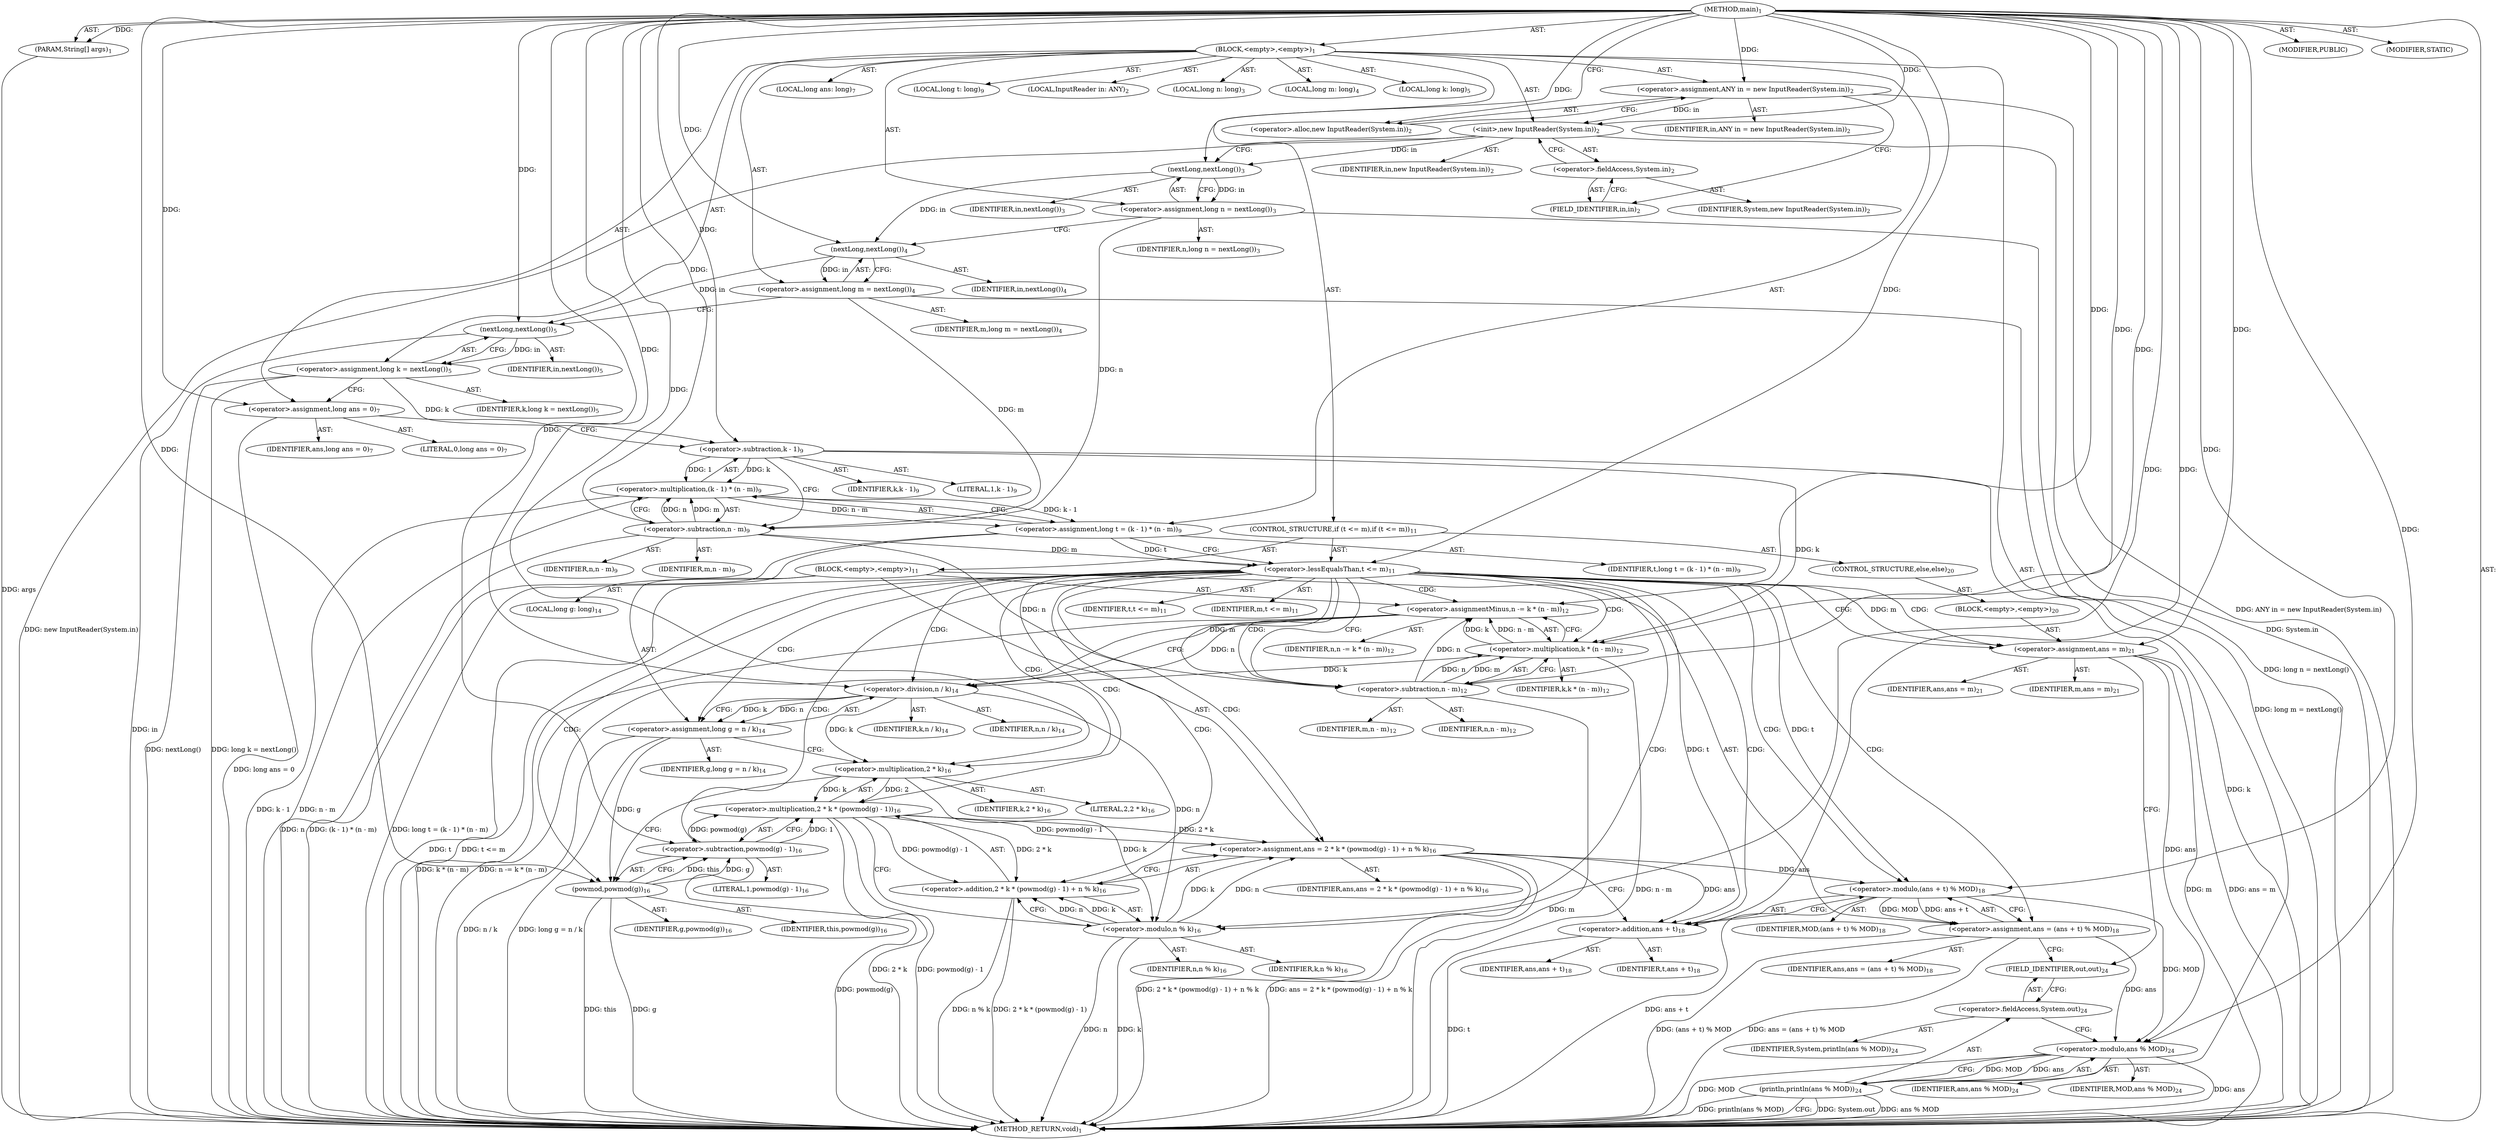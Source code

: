 digraph "main" {  
"19" [label = <(METHOD,main)<SUB>1</SUB>> ]
"20" [label = <(PARAM,String[] args)<SUB>1</SUB>> ]
"21" [label = <(BLOCK,&lt;empty&gt;,&lt;empty&gt;)<SUB>1</SUB>> ]
"4" [label = <(LOCAL,InputReader in: ANY)<SUB>2</SUB>> ]
"22" [label = <(&lt;operator&gt;.assignment,ANY in = new InputReader(System.in))<SUB>2</SUB>> ]
"23" [label = <(IDENTIFIER,in,ANY in = new InputReader(System.in))<SUB>2</SUB>> ]
"24" [label = <(&lt;operator&gt;.alloc,new InputReader(System.in))<SUB>2</SUB>> ]
"25" [label = <(&lt;init&gt;,new InputReader(System.in))<SUB>2</SUB>> ]
"3" [label = <(IDENTIFIER,in,new InputReader(System.in))<SUB>2</SUB>> ]
"26" [label = <(&lt;operator&gt;.fieldAccess,System.in)<SUB>2</SUB>> ]
"27" [label = <(IDENTIFIER,System,new InputReader(System.in))<SUB>2</SUB>> ]
"28" [label = <(FIELD_IDENTIFIER,in,in)<SUB>2</SUB>> ]
"29" [label = <(LOCAL,long n: long)<SUB>3</SUB>> ]
"30" [label = <(&lt;operator&gt;.assignment,long n = nextLong())<SUB>3</SUB>> ]
"31" [label = <(IDENTIFIER,n,long n = nextLong())<SUB>3</SUB>> ]
"32" [label = <(nextLong,nextLong())<SUB>3</SUB>> ]
"33" [label = <(IDENTIFIER,in,nextLong())<SUB>3</SUB>> ]
"34" [label = <(LOCAL,long m: long)<SUB>4</SUB>> ]
"35" [label = <(&lt;operator&gt;.assignment,long m = nextLong())<SUB>4</SUB>> ]
"36" [label = <(IDENTIFIER,m,long m = nextLong())<SUB>4</SUB>> ]
"37" [label = <(nextLong,nextLong())<SUB>4</SUB>> ]
"38" [label = <(IDENTIFIER,in,nextLong())<SUB>4</SUB>> ]
"39" [label = <(LOCAL,long k: long)<SUB>5</SUB>> ]
"40" [label = <(&lt;operator&gt;.assignment,long k = nextLong())<SUB>5</SUB>> ]
"41" [label = <(IDENTIFIER,k,long k = nextLong())<SUB>5</SUB>> ]
"42" [label = <(nextLong,nextLong())<SUB>5</SUB>> ]
"43" [label = <(IDENTIFIER,in,nextLong())<SUB>5</SUB>> ]
"44" [label = <(LOCAL,long ans: long)<SUB>7</SUB>> ]
"45" [label = <(&lt;operator&gt;.assignment,long ans = 0)<SUB>7</SUB>> ]
"46" [label = <(IDENTIFIER,ans,long ans = 0)<SUB>7</SUB>> ]
"47" [label = <(LITERAL,0,long ans = 0)<SUB>7</SUB>> ]
"48" [label = <(LOCAL,long t: long)<SUB>9</SUB>> ]
"49" [label = <(&lt;operator&gt;.assignment,long t = (k - 1) * (n - m))<SUB>9</SUB>> ]
"50" [label = <(IDENTIFIER,t,long t = (k - 1) * (n - m))<SUB>9</SUB>> ]
"51" [label = <(&lt;operator&gt;.multiplication,(k - 1) * (n - m))<SUB>9</SUB>> ]
"52" [label = <(&lt;operator&gt;.subtraction,k - 1)<SUB>9</SUB>> ]
"53" [label = <(IDENTIFIER,k,k - 1)<SUB>9</SUB>> ]
"54" [label = <(LITERAL,1,k - 1)<SUB>9</SUB>> ]
"55" [label = <(&lt;operator&gt;.subtraction,n - m)<SUB>9</SUB>> ]
"56" [label = <(IDENTIFIER,n,n - m)<SUB>9</SUB>> ]
"57" [label = <(IDENTIFIER,m,n - m)<SUB>9</SUB>> ]
"58" [label = <(CONTROL_STRUCTURE,if (t &lt;= m),if (t &lt;= m))<SUB>11</SUB>> ]
"59" [label = <(&lt;operator&gt;.lessEqualsThan,t &lt;= m)<SUB>11</SUB>> ]
"60" [label = <(IDENTIFIER,t,t &lt;= m)<SUB>11</SUB>> ]
"61" [label = <(IDENTIFIER,m,t &lt;= m)<SUB>11</SUB>> ]
"62" [label = <(BLOCK,&lt;empty&gt;,&lt;empty&gt;)<SUB>11</SUB>> ]
"63" [label = <(&lt;operator&gt;.assignmentMinus,n -= k * (n - m))<SUB>12</SUB>> ]
"64" [label = <(IDENTIFIER,n,n -= k * (n - m))<SUB>12</SUB>> ]
"65" [label = <(&lt;operator&gt;.multiplication,k * (n - m))<SUB>12</SUB>> ]
"66" [label = <(IDENTIFIER,k,k * (n - m))<SUB>12</SUB>> ]
"67" [label = <(&lt;operator&gt;.subtraction,n - m)<SUB>12</SUB>> ]
"68" [label = <(IDENTIFIER,n,n - m)<SUB>12</SUB>> ]
"69" [label = <(IDENTIFIER,m,n - m)<SUB>12</SUB>> ]
"70" [label = <(LOCAL,long g: long)<SUB>14</SUB>> ]
"71" [label = <(&lt;operator&gt;.assignment,long g = n / k)<SUB>14</SUB>> ]
"72" [label = <(IDENTIFIER,g,long g = n / k)<SUB>14</SUB>> ]
"73" [label = <(&lt;operator&gt;.division,n / k)<SUB>14</SUB>> ]
"74" [label = <(IDENTIFIER,n,n / k)<SUB>14</SUB>> ]
"75" [label = <(IDENTIFIER,k,n / k)<SUB>14</SUB>> ]
"76" [label = <(&lt;operator&gt;.assignment,ans = 2 * k * (powmod(g) - 1) + n % k)<SUB>16</SUB>> ]
"77" [label = <(IDENTIFIER,ans,ans = 2 * k * (powmod(g) - 1) + n % k)<SUB>16</SUB>> ]
"78" [label = <(&lt;operator&gt;.addition,2 * k * (powmod(g) - 1) + n % k)<SUB>16</SUB>> ]
"79" [label = <(&lt;operator&gt;.multiplication,2 * k * (powmod(g) - 1))<SUB>16</SUB>> ]
"80" [label = <(&lt;operator&gt;.multiplication,2 * k)<SUB>16</SUB>> ]
"81" [label = <(LITERAL,2,2 * k)<SUB>16</SUB>> ]
"82" [label = <(IDENTIFIER,k,2 * k)<SUB>16</SUB>> ]
"83" [label = <(&lt;operator&gt;.subtraction,powmod(g) - 1)<SUB>16</SUB>> ]
"84" [label = <(powmod,powmod(g))<SUB>16</SUB>> ]
"85" [label = <(IDENTIFIER,this,powmod(g))<SUB>16</SUB>> ]
"86" [label = <(IDENTIFIER,g,powmod(g))<SUB>16</SUB>> ]
"87" [label = <(LITERAL,1,powmod(g) - 1)<SUB>16</SUB>> ]
"88" [label = <(&lt;operator&gt;.modulo,n % k)<SUB>16</SUB>> ]
"89" [label = <(IDENTIFIER,n,n % k)<SUB>16</SUB>> ]
"90" [label = <(IDENTIFIER,k,n % k)<SUB>16</SUB>> ]
"91" [label = <(&lt;operator&gt;.assignment,ans = (ans + t) % MOD)<SUB>18</SUB>> ]
"92" [label = <(IDENTIFIER,ans,ans = (ans + t) % MOD)<SUB>18</SUB>> ]
"93" [label = <(&lt;operator&gt;.modulo,(ans + t) % MOD)<SUB>18</SUB>> ]
"94" [label = <(&lt;operator&gt;.addition,ans + t)<SUB>18</SUB>> ]
"95" [label = <(IDENTIFIER,ans,ans + t)<SUB>18</SUB>> ]
"96" [label = <(IDENTIFIER,t,ans + t)<SUB>18</SUB>> ]
"97" [label = <(IDENTIFIER,MOD,(ans + t) % MOD)<SUB>18</SUB>> ]
"98" [label = <(CONTROL_STRUCTURE,else,else)<SUB>20</SUB>> ]
"99" [label = <(BLOCK,&lt;empty&gt;,&lt;empty&gt;)<SUB>20</SUB>> ]
"100" [label = <(&lt;operator&gt;.assignment,ans = m)<SUB>21</SUB>> ]
"101" [label = <(IDENTIFIER,ans,ans = m)<SUB>21</SUB>> ]
"102" [label = <(IDENTIFIER,m,ans = m)<SUB>21</SUB>> ]
"103" [label = <(println,println(ans % MOD))<SUB>24</SUB>> ]
"104" [label = <(&lt;operator&gt;.fieldAccess,System.out)<SUB>24</SUB>> ]
"105" [label = <(IDENTIFIER,System,println(ans % MOD))<SUB>24</SUB>> ]
"106" [label = <(FIELD_IDENTIFIER,out,out)<SUB>24</SUB>> ]
"107" [label = <(&lt;operator&gt;.modulo,ans % MOD)<SUB>24</SUB>> ]
"108" [label = <(IDENTIFIER,ans,ans % MOD)<SUB>24</SUB>> ]
"109" [label = <(IDENTIFIER,MOD,ans % MOD)<SUB>24</SUB>> ]
"110" [label = <(MODIFIER,PUBLIC)> ]
"111" [label = <(MODIFIER,STATIC)> ]
"112" [label = <(METHOD_RETURN,void)<SUB>1</SUB>> ]
  "19" -> "20"  [ label = "AST: "] 
  "19" -> "21"  [ label = "AST: "] 
  "19" -> "110"  [ label = "AST: "] 
  "19" -> "111"  [ label = "AST: "] 
  "19" -> "112"  [ label = "AST: "] 
  "21" -> "4"  [ label = "AST: "] 
  "21" -> "22"  [ label = "AST: "] 
  "21" -> "25"  [ label = "AST: "] 
  "21" -> "29"  [ label = "AST: "] 
  "21" -> "30"  [ label = "AST: "] 
  "21" -> "34"  [ label = "AST: "] 
  "21" -> "35"  [ label = "AST: "] 
  "21" -> "39"  [ label = "AST: "] 
  "21" -> "40"  [ label = "AST: "] 
  "21" -> "44"  [ label = "AST: "] 
  "21" -> "45"  [ label = "AST: "] 
  "21" -> "48"  [ label = "AST: "] 
  "21" -> "49"  [ label = "AST: "] 
  "21" -> "58"  [ label = "AST: "] 
  "21" -> "103"  [ label = "AST: "] 
  "22" -> "23"  [ label = "AST: "] 
  "22" -> "24"  [ label = "AST: "] 
  "25" -> "3"  [ label = "AST: "] 
  "25" -> "26"  [ label = "AST: "] 
  "26" -> "27"  [ label = "AST: "] 
  "26" -> "28"  [ label = "AST: "] 
  "30" -> "31"  [ label = "AST: "] 
  "30" -> "32"  [ label = "AST: "] 
  "32" -> "33"  [ label = "AST: "] 
  "35" -> "36"  [ label = "AST: "] 
  "35" -> "37"  [ label = "AST: "] 
  "37" -> "38"  [ label = "AST: "] 
  "40" -> "41"  [ label = "AST: "] 
  "40" -> "42"  [ label = "AST: "] 
  "42" -> "43"  [ label = "AST: "] 
  "45" -> "46"  [ label = "AST: "] 
  "45" -> "47"  [ label = "AST: "] 
  "49" -> "50"  [ label = "AST: "] 
  "49" -> "51"  [ label = "AST: "] 
  "51" -> "52"  [ label = "AST: "] 
  "51" -> "55"  [ label = "AST: "] 
  "52" -> "53"  [ label = "AST: "] 
  "52" -> "54"  [ label = "AST: "] 
  "55" -> "56"  [ label = "AST: "] 
  "55" -> "57"  [ label = "AST: "] 
  "58" -> "59"  [ label = "AST: "] 
  "58" -> "62"  [ label = "AST: "] 
  "58" -> "98"  [ label = "AST: "] 
  "59" -> "60"  [ label = "AST: "] 
  "59" -> "61"  [ label = "AST: "] 
  "62" -> "63"  [ label = "AST: "] 
  "62" -> "70"  [ label = "AST: "] 
  "62" -> "71"  [ label = "AST: "] 
  "62" -> "76"  [ label = "AST: "] 
  "62" -> "91"  [ label = "AST: "] 
  "63" -> "64"  [ label = "AST: "] 
  "63" -> "65"  [ label = "AST: "] 
  "65" -> "66"  [ label = "AST: "] 
  "65" -> "67"  [ label = "AST: "] 
  "67" -> "68"  [ label = "AST: "] 
  "67" -> "69"  [ label = "AST: "] 
  "71" -> "72"  [ label = "AST: "] 
  "71" -> "73"  [ label = "AST: "] 
  "73" -> "74"  [ label = "AST: "] 
  "73" -> "75"  [ label = "AST: "] 
  "76" -> "77"  [ label = "AST: "] 
  "76" -> "78"  [ label = "AST: "] 
  "78" -> "79"  [ label = "AST: "] 
  "78" -> "88"  [ label = "AST: "] 
  "79" -> "80"  [ label = "AST: "] 
  "79" -> "83"  [ label = "AST: "] 
  "80" -> "81"  [ label = "AST: "] 
  "80" -> "82"  [ label = "AST: "] 
  "83" -> "84"  [ label = "AST: "] 
  "83" -> "87"  [ label = "AST: "] 
  "84" -> "85"  [ label = "AST: "] 
  "84" -> "86"  [ label = "AST: "] 
  "88" -> "89"  [ label = "AST: "] 
  "88" -> "90"  [ label = "AST: "] 
  "91" -> "92"  [ label = "AST: "] 
  "91" -> "93"  [ label = "AST: "] 
  "93" -> "94"  [ label = "AST: "] 
  "93" -> "97"  [ label = "AST: "] 
  "94" -> "95"  [ label = "AST: "] 
  "94" -> "96"  [ label = "AST: "] 
  "98" -> "99"  [ label = "AST: "] 
  "99" -> "100"  [ label = "AST: "] 
  "100" -> "101"  [ label = "AST: "] 
  "100" -> "102"  [ label = "AST: "] 
  "103" -> "104"  [ label = "AST: "] 
  "103" -> "107"  [ label = "AST: "] 
  "104" -> "105"  [ label = "AST: "] 
  "104" -> "106"  [ label = "AST: "] 
  "107" -> "108"  [ label = "AST: "] 
  "107" -> "109"  [ label = "AST: "] 
  "22" -> "28"  [ label = "CFG: "] 
  "25" -> "32"  [ label = "CFG: "] 
  "30" -> "37"  [ label = "CFG: "] 
  "35" -> "42"  [ label = "CFG: "] 
  "40" -> "45"  [ label = "CFG: "] 
  "45" -> "52"  [ label = "CFG: "] 
  "49" -> "59"  [ label = "CFG: "] 
  "103" -> "112"  [ label = "CFG: "] 
  "24" -> "22"  [ label = "CFG: "] 
  "26" -> "25"  [ label = "CFG: "] 
  "32" -> "30"  [ label = "CFG: "] 
  "37" -> "35"  [ label = "CFG: "] 
  "42" -> "40"  [ label = "CFG: "] 
  "51" -> "49"  [ label = "CFG: "] 
  "59" -> "67"  [ label = "CFG: "] 
  "59" -> "100"  [ label = "CFG: "] 
  "104" -> "107"  [ label = "CFG: "] 
  "107" -> "103"  [ label = "CFG: "] 
  "28" -> "26"  [ label = "CFG: "] 
  "52" -> "55"  [ label = "CFG: "] 
  "55" -> "51"  [ label = "CFG: "] 
  "63" -> "73"  [ label = "CFG: "] 
  "71" -> "80"  [ label = "CFG: "] 
  "76" -> "94"  [ label = "CFG: "] 
  "91" -> "106"  [ label = "CFG: "] 
  "106" -> "104"  [ label = "CFG: "] 
  "65" -> "63"  [ label = "CFG: "] 
  "73" -> "71"  [ label = "CFG: "] 
  "78" -> "76"  [ label = "CFG: "] 
  "93" -> "91"  [ label = "CFG: "] 
  "100" -> "106"  [ label = "CFG: "] 
  "67" -> "65"  [ label = "CFG: "] 
  "79" -> "88"  [ label = "CFG: "] 
  "88" -> "78"  [ label = "CFG: "] 
  "94" -> "93"  [ label = "CFG: "] 
  "80" -> "84"  [ label = "CFG: "] 
  "83" -> "79"  [ label = "CFG: "] 
  "84" -> "83"  [ label = "CFG: "] 
  "19" -> "24"  [ label = "CFG: "] 
  "20" -> "112"  [ label = "DDG: args"] 
  "22" -> "112"  [ label = "DDG: ANY in = new InputReader(System.in)"] 
  "25" -> "112"  [ label = "DDG: System.in"] 
  "25" -> "112"  [ label = "DDG: new InputReader(System.in)"] 
  "30" -> "112"  [ label = "DDG: long n = nextLong()"] 
  "35" -> "112"  [ label = "DDG: long m = nextLong()"] 
  "42" -> "112"  [ label = "DDG: in"] 
  "40" -> "112"  [ label = "DDG: nextLong()"] 
  "40" -> "112"  [ label = "DDG: long k = nextLong()"] 
  "45" -> "112"  [ label = "DDG: long ans = 0"] 
  "52" -> "112"  [ label = "DDG: k"] 
  "51" -> "112"  [ label = "DDG: k - 1"] 
  "55" -> "112"  [ label = "DDG: n"] 
  "51" -> "112"  [ label = "DDG: n - m"] 
  "49" -> "112"  [ label = "DDG: (k - 1) * (n - m)"] 
  "49" -> "112"  [ label = "DDG: long t = (k - 1) * (n - m)"] 
  "59" -> "112"  [ label = "DDG: t"] 
  "59" -> "112"  [ label = "DDG: t &lt;= m"] 
  "100" -> "112"  [ label = "DDG: m"] 
  "100" -> "112"  [ label = "DDG: ans = m"] 
  "67" -> "112"  [ label = "DDG: m"] 
  "65" -> "112"  [ label = "DDG: n - m"] 
  "63" -> "112"  [ label = "DDG: k * (n - m)"] 
  "63" -> "112"  [ label = "DDG: n -= k * (n - m)"] 
  "71" -> "112"  [ label = "DDG: n / k"] 
  "71" -> "112"  [ label = "DDG: long g = n / k"] 
  "79" -> "112"  [ label = "DDG: 2 * k"] 
  "84" -> "112"  [ label = "DDG: g"] 
  "83" -> "112"  [ label = "DDG: powmod(g)"] 
  "79" -> "112"  [ label = "DDG: powmod(g) - 1"] 
  "78" -> "112"  [ label = "DDG: 2 * k * (powmod(g) - 1)"] 
  "88" -> "112"  [ label = "DDG: n"] 
  "88" -> "112"  [ label = "DDG: k"] 
  "78" -> "112"  [ label = "DDG: n % k"] 
  "76" -> "112"  [ label = "DDG: 2 * k * (powmod(g) - 1) + n % k"] 
  "76" -> "112"  [ label = "DDG: ans = 2 * k * (powmod(g) - 1) + n % k"] 
  "94" -> "112"  [ label = "DDG: t"] 
  "93" -> "112"  [ label = "DDG: ans + t"] 
  "91" -> "112"  [ label = "DDG: (ans + t) % MOD"] 
  "91" -> "112"  [ label = "DDG: ans = (ans + t) % MOD"] 
  "103" -> "112"  [ label = "DDG: System.out"] 
  "107" -> "112"  [ label = "DDG: ans"] 
  "107" -> "112"  [ label = "DDG: MOD"] 
  "103" -> "112"  [ label = "DDG: ans % MOD"] 
  "103" -> "112"  [ label = "DDG: println(ans % MOD)"] 
  "84" -> "112"  [ label = "DDG: this"] 
  "19" -> "20"  [ label = "DDG: "] 
  "19" -> "22"  [ label = "DDG: "] 
  "32" -> "30"  [ label = "DDG: in"] 
  "37" -> "35"  [ label = "DDG: in"] 
  "42" -> "40"  [ label = "DDG: in"] 
  "19" -> "45"  [ label = "DDG: "] 
  "51" -> "49"  [ label = "DDG: k - 1"] 
  "51" -> "49"  [ label = "DDG: n - m"] 
  "22" -> "25"  [ label = "DDG: in"] 
  "19" -> "25"  [ label = "DDG: "] 
  "107" -> "103"  [ label = "DDG: ans"] 
  "107" -> "103"  [ label = "DDG: MOD"] 
  "25" -> "32"  [ label = "DDG: in"] 
  "19" -> "32"  [ label = "DDG: "] 
  "32" -> "37"  [ label = "DDG: in"] 
  "19" -> "37"  [ label = "DDG: "] 
  "37" -> "42"  [ label = "DDG: in"] 
  "19" -> "42"  [ label = "DDG: "] 
  "52" -> "51"  [ label = "DDG: k"] 
  "52" -> "51"  [ label = "DDG: 1"] 
  "55" -> "51"  [ label = "DDG: n"] 
  "55" -> "51"  [ label = "DDG: m"] 
  "49" -> "59"  [ label = "DDG: t"] 
  "19" -> "59"  [ label = "DDG: "] 
  "55" -> "59"  [ label = "DDG: m"] 
  "65" -> "63"  [ label = "DDG: k"] 
  "65" -> "63"  [ label = "DDG: n - m"] 
  "73" -> "71"  [ label = "DDG: n"] 
  "73" -> "71"  [ label = "DDG: k"] 
  "79" -> "76"  [ label = "DDG: 2 * k"] 
  "79" -> "76"  [ label = "DDG: powmod(g) - 1"] 
  "88" -> "76"  [ label = "DDG: n"] 
  "88" -> "76"  [ label = "DDG: k"] 
  "93" -> "91"  [ label = "DDG: ans + t"] 
  "93" -> "91"  [ label = "DDG: MOD"] 
  "100" -> "107"  [ label = "DDG: ans"] 
  "91" -> "107"  [ label = "DDG: ans"] 
  "19" -> "107"  [ label = "DDG: "] 
  "93" -> "107"  [ label = "DDG: MOD"] 
  "40" -> "52"  [ label = "DDG: k"] 
  "19" -> "52"  [ label = "DDG: "] 
  "30" -> "55"  [ label = "DDG: n"] 
  "19" -> "55"  [ label = "DDG: "] 
  "35" -> "55"  [ label = "DDG: m"] 
  "67" -> "63"  [ label = "DDG: n"] 
  "19" -> "63"  [ label = "DDG: "] 
  "59" -> "100"  [ label = "DDG: m"] 
  "19" -> "100"  [ label = "DDG: "] 
  "52" -> "65"  [ label = "DDG: k"] 
  "19" -> "65"  [ label = "DDG: "] 
  "67" -> "65"  [ label = "DDG: n"] 
  "67" -> "65"  [ label = "DDG: m"] 
  "63" -> "73"  [ label = "DDG: n"] 
  "19" -> "73"  [ label = "DDG: "] 
  "65" -> "73"  [ label = "DDG: k"] 
  "79" -> "78"  [ label = "DDG: 2 * k"] 
  "79" -> "78"  [ label = "DDG: powmod(g) - 1"] 
  "88" -> "78"  [ label = "DDG: n"] 
  "88" -> "78"  [ label = "DDG: k"] 
  "76" -> "93"  [ label = "DDG: ans"] 
  "19" -> "93"  [ label = "DDG: "] 
  "59" -> "93"  [ label = "DDG: t"] 
  "55" -> "67"  [ label = "DDG: n"] 
  "19" -> "67"  [ label = "DDG: "] 
  "59" -> "67"  [ label = "DDG: m"] 
  "80" -> "79"  [ label = "DDG: 2"] 
  "80" -> "79"  [ label = "DDG: k"] 
  "83" -> "79"  [ label = "DDG: powmod(g)"] 
  "83" -> "79"  [ label = "DDG: 1"] 
  "73" -> "88"  [ label = "DDG: n"] 
  "19" -> "88"  [ label = "DDG: "] 
  "80" -> "88"  [ label = "DDG: k"] 
  "76" -> "94"  [ label = "DDG: ans"] 
  "19" -> "94"  [ label = "DDG: "] 
  "59" -> "94"  [ label = "DDG: t"] 
  "19" -> "80"  [ label = "DDG: "] 
  "73" -> "80"  [ label = "DDG: k"] 
  "84" -> "83"  [ label = "DDG: this"] 
  "84" -> "83"  [ label = "DDG: g"] 
  "19" -> "83"  [ label = "DDG: "] 
  "19" -> "84"  [ label = "DDG: "] 
  "71" -> "84"  [ label = "DDG: g"] 
  "59" -> "80"  [ label = "CDG: "] 
  "59" -> "94"  [ label = "CDG: "] 
  "59" -> "73"  [ label = "CDG: "] 
  "59" -> "83"  [ label = "CDG: "] 
  "59" -> "71"  [ label = "CDG: "] 
  "59" -> "100"  [ label = "CDG: "] 
  "59" -> "84"  [ label = "CDG: "] 
  "59" -> "67"  [ label = "CDG: "] 
  "59" -> "88"  [ label = "CDG: "] 
  "59" -> "63"  [ label = "CDG: "] 
  "59" -> "76"  [ label = "CDG: "] 
  "59" -> "65"  [ label = "CDG: "] 
  "59" -> "91"  [ label = "CDG: "] 
  "59" -> "93"  [ label = "CDG: "] 
  "59" -> "78"  [ label = "CDG: "] 
  "59" -> "79"  [ label = "CDG: "] 
}
